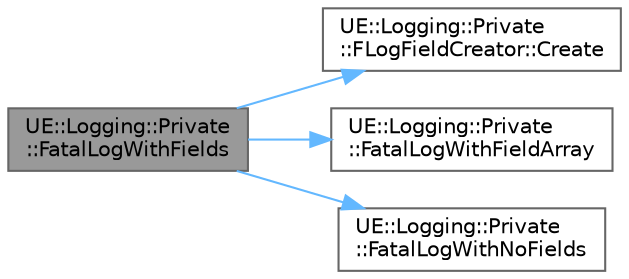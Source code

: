 digraph "UE::Logging::Private::FatalLogWithFields"
{
 // INTERACTIVE_SVG=YES
 // LATEX_PDF_SIZE
  bgcolor="transparent";
  edge [fontname=Helvetica,fontsize=10,labelfontname=Helvetica,labelfontsize=10];
  node [fontname=Helvetica,fontsize=10,shape=box,height=0.2,width=0.4];
  rankdir="LR";
  Node1 [id="Node000001",label="UE::Logging::Private\l::FatalLogWithFields",height=0.2,width=0.4,color="gray40", fillcolor="grey60", style="filled", fontcolor="black",tooltip="Fatal log with fields created from the arguments, which may be values or pairs of name/value."];
  Node1 -> Node2 [id="edge1_Node000001_Node000002",color="steelblue1",style="solid",tooltip=" "];
  Node2 [id="Node000002",label="UE::Logging::Private\l::FLogFieldCreator::Create",height=0.2,width=0.4,color="grey40", fillcolor="white", style="filled",URL="$d8/db1/structUE_1_1Logging_1_1Private_1_1FLogFieldCreator.html#a379ab86470f523fa7efd626e93ed45b2",tooltip=" "];
  Node1 -> Node3 [id="edge2_Node000001_Node000003",color="steelblue1",style="solid",tooltip=" "];
  Node3 [id="Node000003",label="UE::Logging::Private\l::FatalLogWithFieldArray",height=0.2,width=0.4,color="grey40", fillcolor="white", style="filled",URL="$d1/d5c/namespaceUE_1_1Logging_1_1Private.html#aad3e923fc3e700668a827aa2ec094a79",tooltip=" "];
  Node1 -> Node4 [id="edge3_Node000001_Node000004",color="steelblue1",style="solid",tooltip=" "];
  Node4 [id="Node000004",label="UE::Logging::Private\l::FatalLogWithNoFields",height=0.2,width=0.4,color="grey40", fillcolor="white", style="filled",URL="$d1/d5c/namespaceUE_1_1Logging_1_1Private.html#a5b849c6384a37289e1e79ea8168a81e7",tooltip=" "];
}

